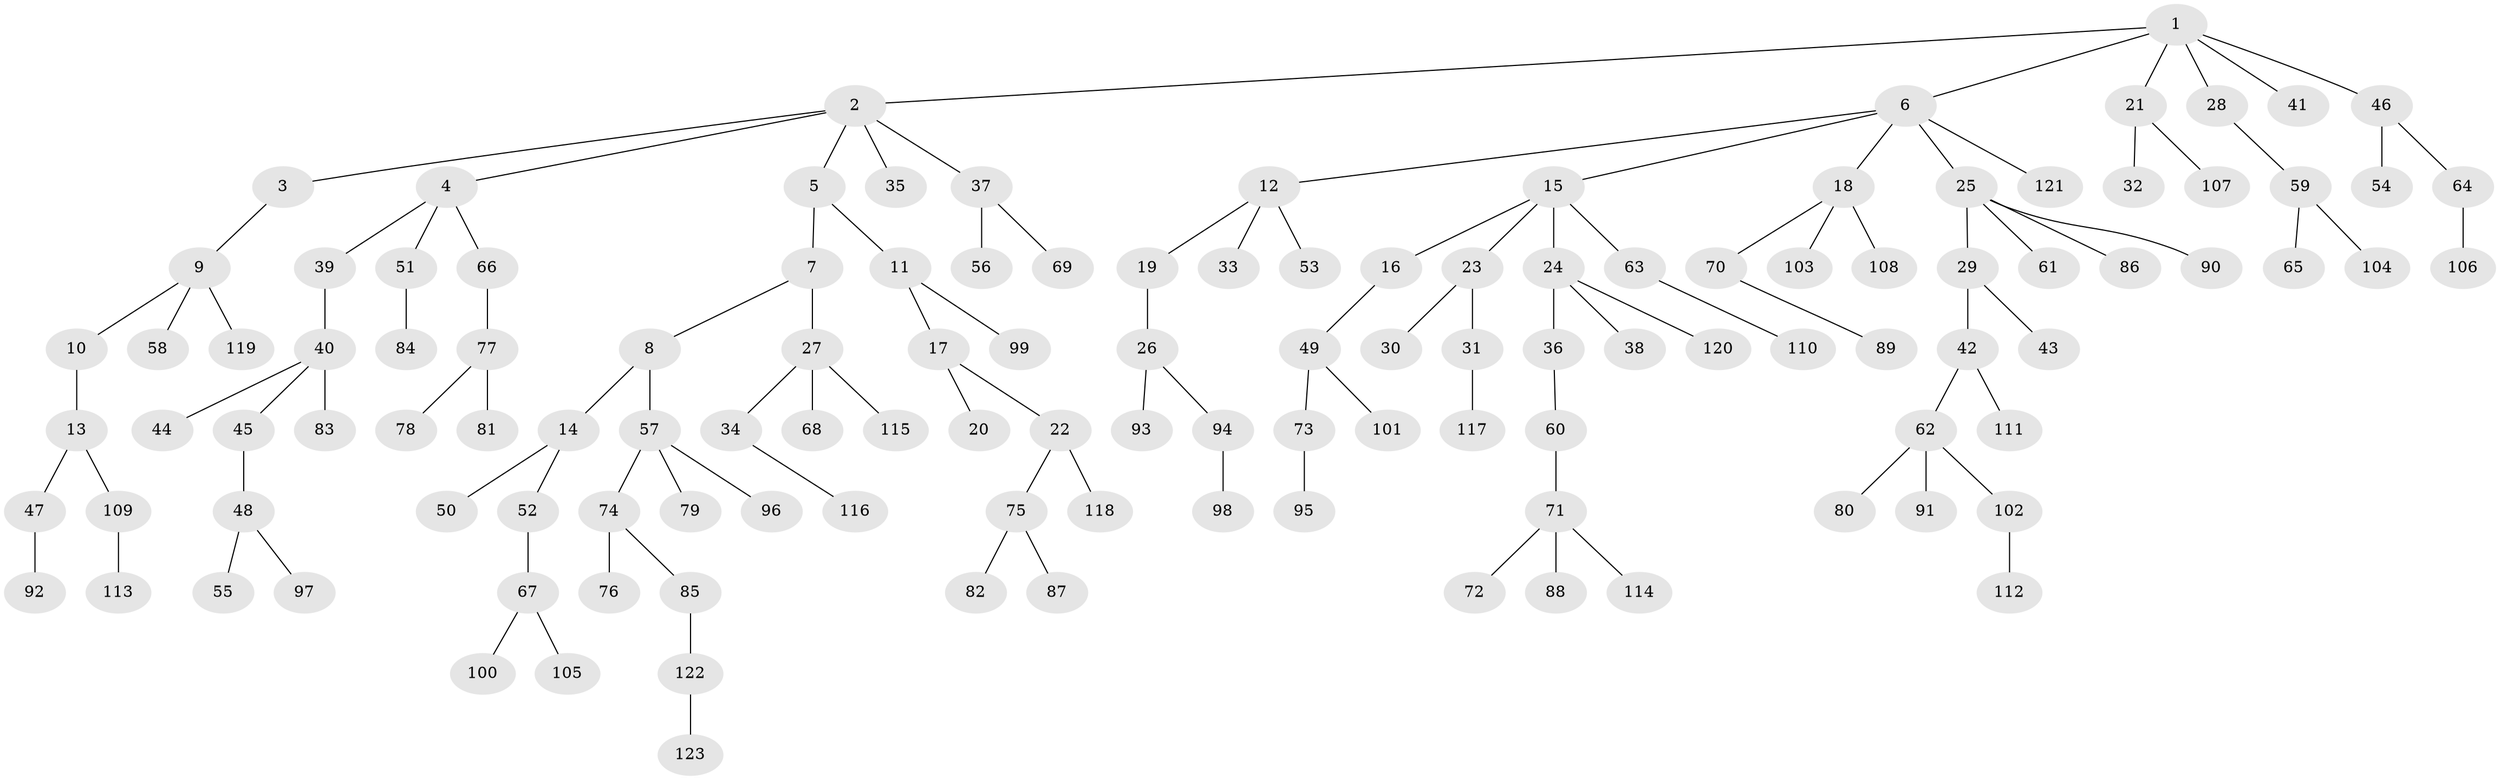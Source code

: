 // coarse degree distribution, {5: 0.047619047619047616, 2: 0.20238095238095238, 4: 0.08333333333333333, 3: 0.16666666666666666, 1: 0.5}
// Generated by graph-tools (version 1.1) at 2025/52/02/27/25 19:52:13]
// undirected, 123 vertices, 122 edges
graph export_dot {
graph [start="1"]
  node [color=gray90,style=filled];
  1;
  2;
  3;
  4;
  5;
  6;
  7;
  8;
  9;
  10;
  11;
  12;
  13;
  14;
  15;
  16;
  17;
  18;
  19;
  20;
  21;
  22;
  23;
  24;
  25;
  26;
  27;
  28;
  29;
  30;
  31;
  32;
  33;
  34;
  35;
  36;
  37;
  38;
  39;
  40;
  41;
  42;
  43;
  44;
  45;
  46;
  47;
  48;
  49;
  50;
  51;
  52;
  53;
  54;
  55;
  56;
  57;
  58;
  59;
  60;
  61;
  62;
  63;
  64;
  65;
  66;
  67;
  68;
  69;
  70;
  71;
  72;
  73;
  74;
  75;
  76;
  77;
  78;
  79;
  80;
  81;
  82;
  83;
  84;
  85;
  86;
  87;
  88;
  89;
  90;
  91;
  92;
  93;
  94;
  95;
  96;
  97;
  98;
  99;
  100;
  101;
  102;
  103;
  104;
  105;
  106;
  107;
  108;
  109;
  110;
  111;
  112;
  113;
  114;
  115;
  116;
  117;
  118;
  119;
  120;
  121;
  122;
  123;
  1 -- 2;
  1 -- 6;
  1 -- 21;
  1 -- 28;
  1 -- 41;
  1 -- 46;
  2 -- 3;
  2 -- 4;
  2 -- 5;
  2 -- 35;
  2 -- 37;
  3 -- 9;
  4 -- 39;
  4 -- 51;
  4 -- 66;
  5 -- 7;
  5 -- 11;
  6 -- 12;
  6 -- 15;
  6 -- 18;
  6 -- 25;
  6 -- 121;
  7 -- 8;
  7 -- 27;
  8 -- 14;
  8 -- 57;
  9 -- 10;
  9 -- 58;
  9 -- 119;
  10 -- 13;
  11 -- 17;
  11 -- 99;
  12 -- 19;
  12 -- 33;
  12 -- 53;
  13 -- 47;
  13 -- 109;
  14 -- 50;
  14 -- 52;
  15 -- 16;
  15 -- 23;
  15 -- 24;
  15 -- 63;
  16 -- 49;
  17 -- 20;
  17 -- 22;
  18 -- 70;
  18 -- 103;
  18 -- 108;
  19 -- 26;
  21 -- 32;
  21 -- 107;
  22 -- 75;
  22 -- 118;
  23 -- 30;
  23 -- 31;
  24 -- 36;
  24 -- 38;
  24 -- 120;
  25 -- 29;
  25 -- 61;
  25 -- 86;
  25 -- 90;
  26 -- 93;
  26 -- 94;
  27 -- 34;
  27 -- 68;
  27 -- 115;
  28 -- 59;
  29 -- 42;
  29 -- 43;
  31 -- 117;
  34 -- 116;
  36 -- 60;
  37 -- 56;
  37 -- 69;
  39 -- 40;
  40 -- 44;
  40 -- 45;
  40 -- 83;
  42 -- 62;
  42 -- 111;
  45 -- 48;
  46 -- 54;
  46 -- 64;
  47 -- 92;
  48 -- 55;
  48 -- 97;
  49 -- 73;
  49 -- 101;
  51 -- 84;
  52 -- 67;
  57 -- 74;
  57 -- 79;
  57 -- 96;
  59 -- 65;
  59 -- 104;
  60 -- 71;
  62 -- 80;
  62 -- 91;
  62 -- 102;
  63 -- 110;
  64 -- 106;
  66 -- 77;
  67 -- 100;
  67 -- 105;
  70 -- 89;
  71 -- 72;
  71 -- 88;
  71 -- 114;
  73 -- 95;
  74 -- 76;
  74 -- 85;
  75 -- 82;
  75 -- 87;
  77 -- 78;
  77 -- 81;
  85 -- 122;
  94 -- 98;
  102 -- 112;
  109 -- 113;
  122 -- 123;
}
